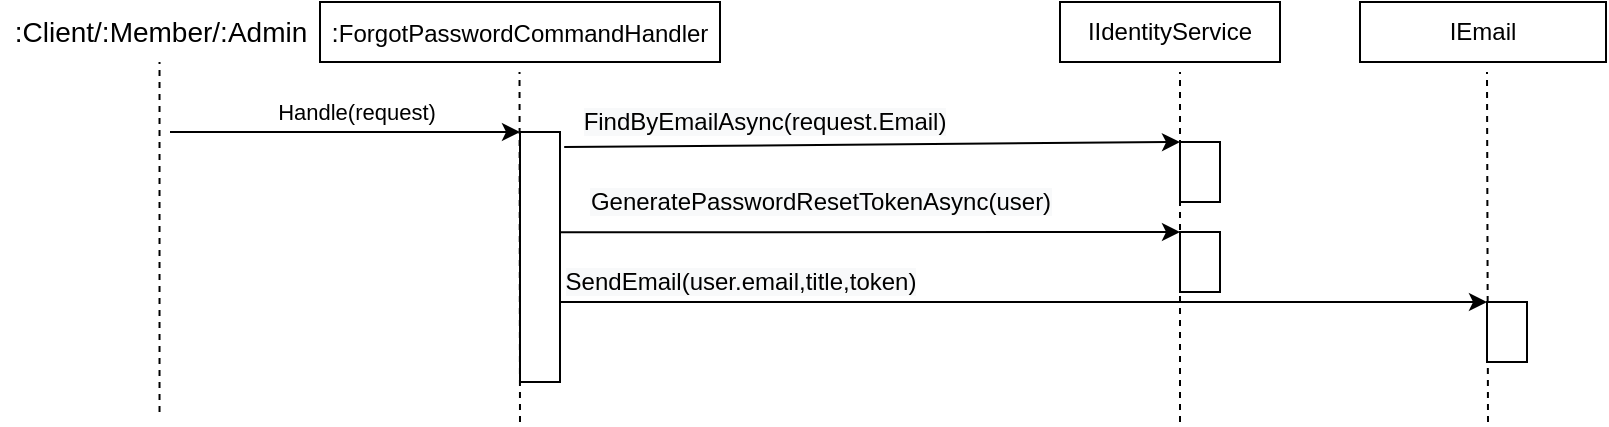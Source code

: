 <mxfile version="13.6.2" type="device"><diagram id="i-jKPdzmMxMsJHsrEuBs" name="Page-1"><mxGraphModel dx="1702" dy="804" grid="1" gridSize="10" guides="1" tooltips="1" connect="1" arrows="1" fold="1" page="1" pageScale="1" pageWidth="827" pageHeight="1169" math="0" shadow="0"><root><mxCell id="0"/><mxCell id="1" parent="0"/><mxCell id="BsiwHUIWMeySwvz3yWzF-1" value="&lt;span style=&quot;font-size: 13px&quot;&gt;:&lt;/span&gt;&lt;span style=&quot;font-size: 12px&quot;&gt;ForgotPasswordCommand&lt;/span&gt;&lt;span style=&quot;font-size: 12px&quot;&gt;Handler&lt;/span&gt;" style="rounded=0;whiteSpace=wrap;html=1;fontSize=13;" vertex="1" parent="1"><mxGeometry x="115" y="80" width="200" height="30" as="geometry"/></mxCell><mxCell id="BsiwHUIWMeySwvz3yWzF-2" value="Handle(request)" style="endArrow=classic;html=1;" edge="1" parent="1"><mxGeometry x="0.059" y="10" width="50" height="50" relative="1" as="geometry"><mxPoint x="40" y="145" as="sourcePoint"/><mxPoint x="215" y="145" as="targetPoint"/><mxPoint as="offset"/></mxGeometry></mxCell><mxCell id="BsiwHUIWMeySwvz3yWzF-3" value="&lt;span style=&quot;font-size: 12px ; text-align: left ; background-color: rgb(248 , 249 , 250)&quot;&gt;FindByEmailAsync(request.Email)&lt;/span&gt;" style="endArrow=classic;html=1;exitX=1.105;exitY=0.06;exitDx=0;exitDy=0;exitPerimeter=0;entryX=0;entryY=0;entryDx=0;entryDy=0;" edge="1" parent="1" source="BsiwHUIWMeySwvz3yWzF-6" target="BsiwHUIWMeySwvz3yWzF-7"><mxGeometry x="-0.352" y="12" width="50" height="50" relative="1" as="geometry"><mxPoint x="335" y="195" as="sourcePoint"/><mxPoint x="385" y="154" as="targetPoint"/><mxPoint as="offset"/></mxGeometry></mxCell><mxCell id="BsiwHUIWMeySwvz3yWzF-4" value="" style="endArrow=none;dashed=1;html=1;fontSize=11;" edge="1" parent="1"><mxGeometry width="50" height="50" relative="1" as="geometry"><mxPoint x="34.76" y="285" as="sourcePoint"/><mxPoint x="34.76" y="110" as="targetPoint"/></mxGeometry></mxCell><mxCell id="BsiwHUIWMeySwvz3yWzF-5" value="" style="endArrow=none;dashed=1;html=1;fontSize=11;" edge="1" parent="1"><mxGeometry width="50" height="50" relative="1" as="geometry"><mxPoint x="215" y="290" as="sourcePoint"/><mxPoint x="214.76" y="115" as="targetPoint"/></mxGeometry></mxCell><mxCell id="BsiwHUIWMeySwvz3yWzF-6" value="" style="rounded=0;whiteSpace=wrap;html=1;fontSize=11;" vertex="1" parent="1"><mxGeometry x="215" y="145" width="20" height="125" as="geometry"/></mxCell><mxCell id="BsiwHUIWMeySwvz3yWzF-7" value="" style="rounded=0;whiteSpace=wrap;html=1;fontSize=11;" vertex="1" parent="1"><mxGeometry x="545" y="150" width="20" height="30" as="geometry"/></mxCell><mxCell id="BsiwHUIWMeySwvz3yWzF-8" value=":Client/:Member/:Admin" style="text;html=1;align=center;verticalAlign=middle;resizable=0;points=[];autosize=1;fontSize=14;" vertex="1" parent="1"><mxGeometry x="-45" y="85" width="160" height="20" as="geometry"/></mxCell><mxCell id="BsiwHUIWMeySwvz3yWzF-9" value="" style="endArrow=none;dashed=1;html=1;fontSize=11;" edge="1" parent="1"><mxGeometry width="50" height="50" relative="1" as="geometry"><mxPoint x="699" y="290" as="sourcePoint"/><mxPoint x="698.5" y="115" as="targetPoint"/></mxGeometry></mxCell><mxCell id="BsiwHUIWMeySwvz3yWzF-10" value="" style="rounded=0;whiteSpace=wrap;html=1;fontSize=11;" vertex="1" parent="1"><mxGeometry x="698.5" y="230" width="20" height="30" as="geometry"/></mxCell><mxCell id="BsiwHUIWMeySwvz3yWzF-11" value="&lt;span style=&quot;font-size: 12px ; text-align: left ; background-color: rgb(248 , 249 , 250)&quot;&gt;GeneratePasswordResetTokenAsync(user)&lt;/span&gt;" style="endArrow=classic;html=1;exitX=1.012;exitY=0.034;exitDx=0;exitDy=0;exitPerimeter=0;entryX=0;entryY=0;entryDx=0;entryDy=0;" edge="1" parent="1" target="BsiwHUIWMeySwvz3yWzF-12"><mxGeometry x="-0.161" y="15" width="50" height="50" relative="1" as="geometry"><mxPoint x="235.0" y="195.18" as="sourcePoint"/><mxPoint x="565" y="195" as="targetPoint"/><mxPoint as="offset"/></mxGeometry></mxCell><mxCell id="BsiwHUIWMeySwvz3yWzF-12" value="" style="rounded=0;whiteSpace=wrap;html=1;fontSize=11;" vertex="1" parent="1"><mxGeometry x="545" y="195" width="20" height="30" as="geometry"/></mxCell><mxCell id="BsiwHUIWMeySwvz3yWzF-13" value="&lt;span style=&quot;font-size: 12px ; text-align: left ; background-color: rgb(248 , 249 , 250)&quot;&gt;SendEmail(user.email,title,token)&lt;/span&gt;" style="endArrow=classic;html=1;entryX=0;entryY=0;entryDx=0;entryDy=0;" edge="1" parent="1" target="BsiwHUIWMeySwvz3yWzF-10"><mxGeometry x="-0.612" y="10" width="50" height="50" relative="1" as="geometry"><mxPoint x="235" y="230" as="sourcePoint"/><mxPoint x="545" y="250" as="targetPoint"/><mxPoint as="offset"/></mxGeometry></mxCell><mxCell id="BsiwHUIWMeySwvz3yWzF-14" value="IIdentityService" style="rounded=0;whiteSpace=wrap;html=1;" vertex="1" parent="1"><mxGeometry x="485" y="80" width="110" height="30" as="geometry"/></mxCell><mxCell id="BsiwHUIWMeySwvz3yWzF-15" value="" style="endArrow=none;dashed=1;html=1;fontSize=11;" edge="1" parent="1"><mxGeometry width="50" height="50" relative="1" as="geometry"><mxPoint x="545" y="290" as="sourcePoint"/><mxPoint x="545.0" y="115" as="targetPoint"/></mxGeometry></mxCell><mxCell id="BsiwHUIWMeySwvz3yWzF-16" value="&lt;span&gt;IEmail&lt;/span&gt;" style="rounded=0;whiteSpace=wrap;html=1;" vertex="1" parent="1"><mxGeometry x="635" y="80" width="123" height="30" as="geometry"/></mxCell></root></mxGraphModel></diagram></mxfile>